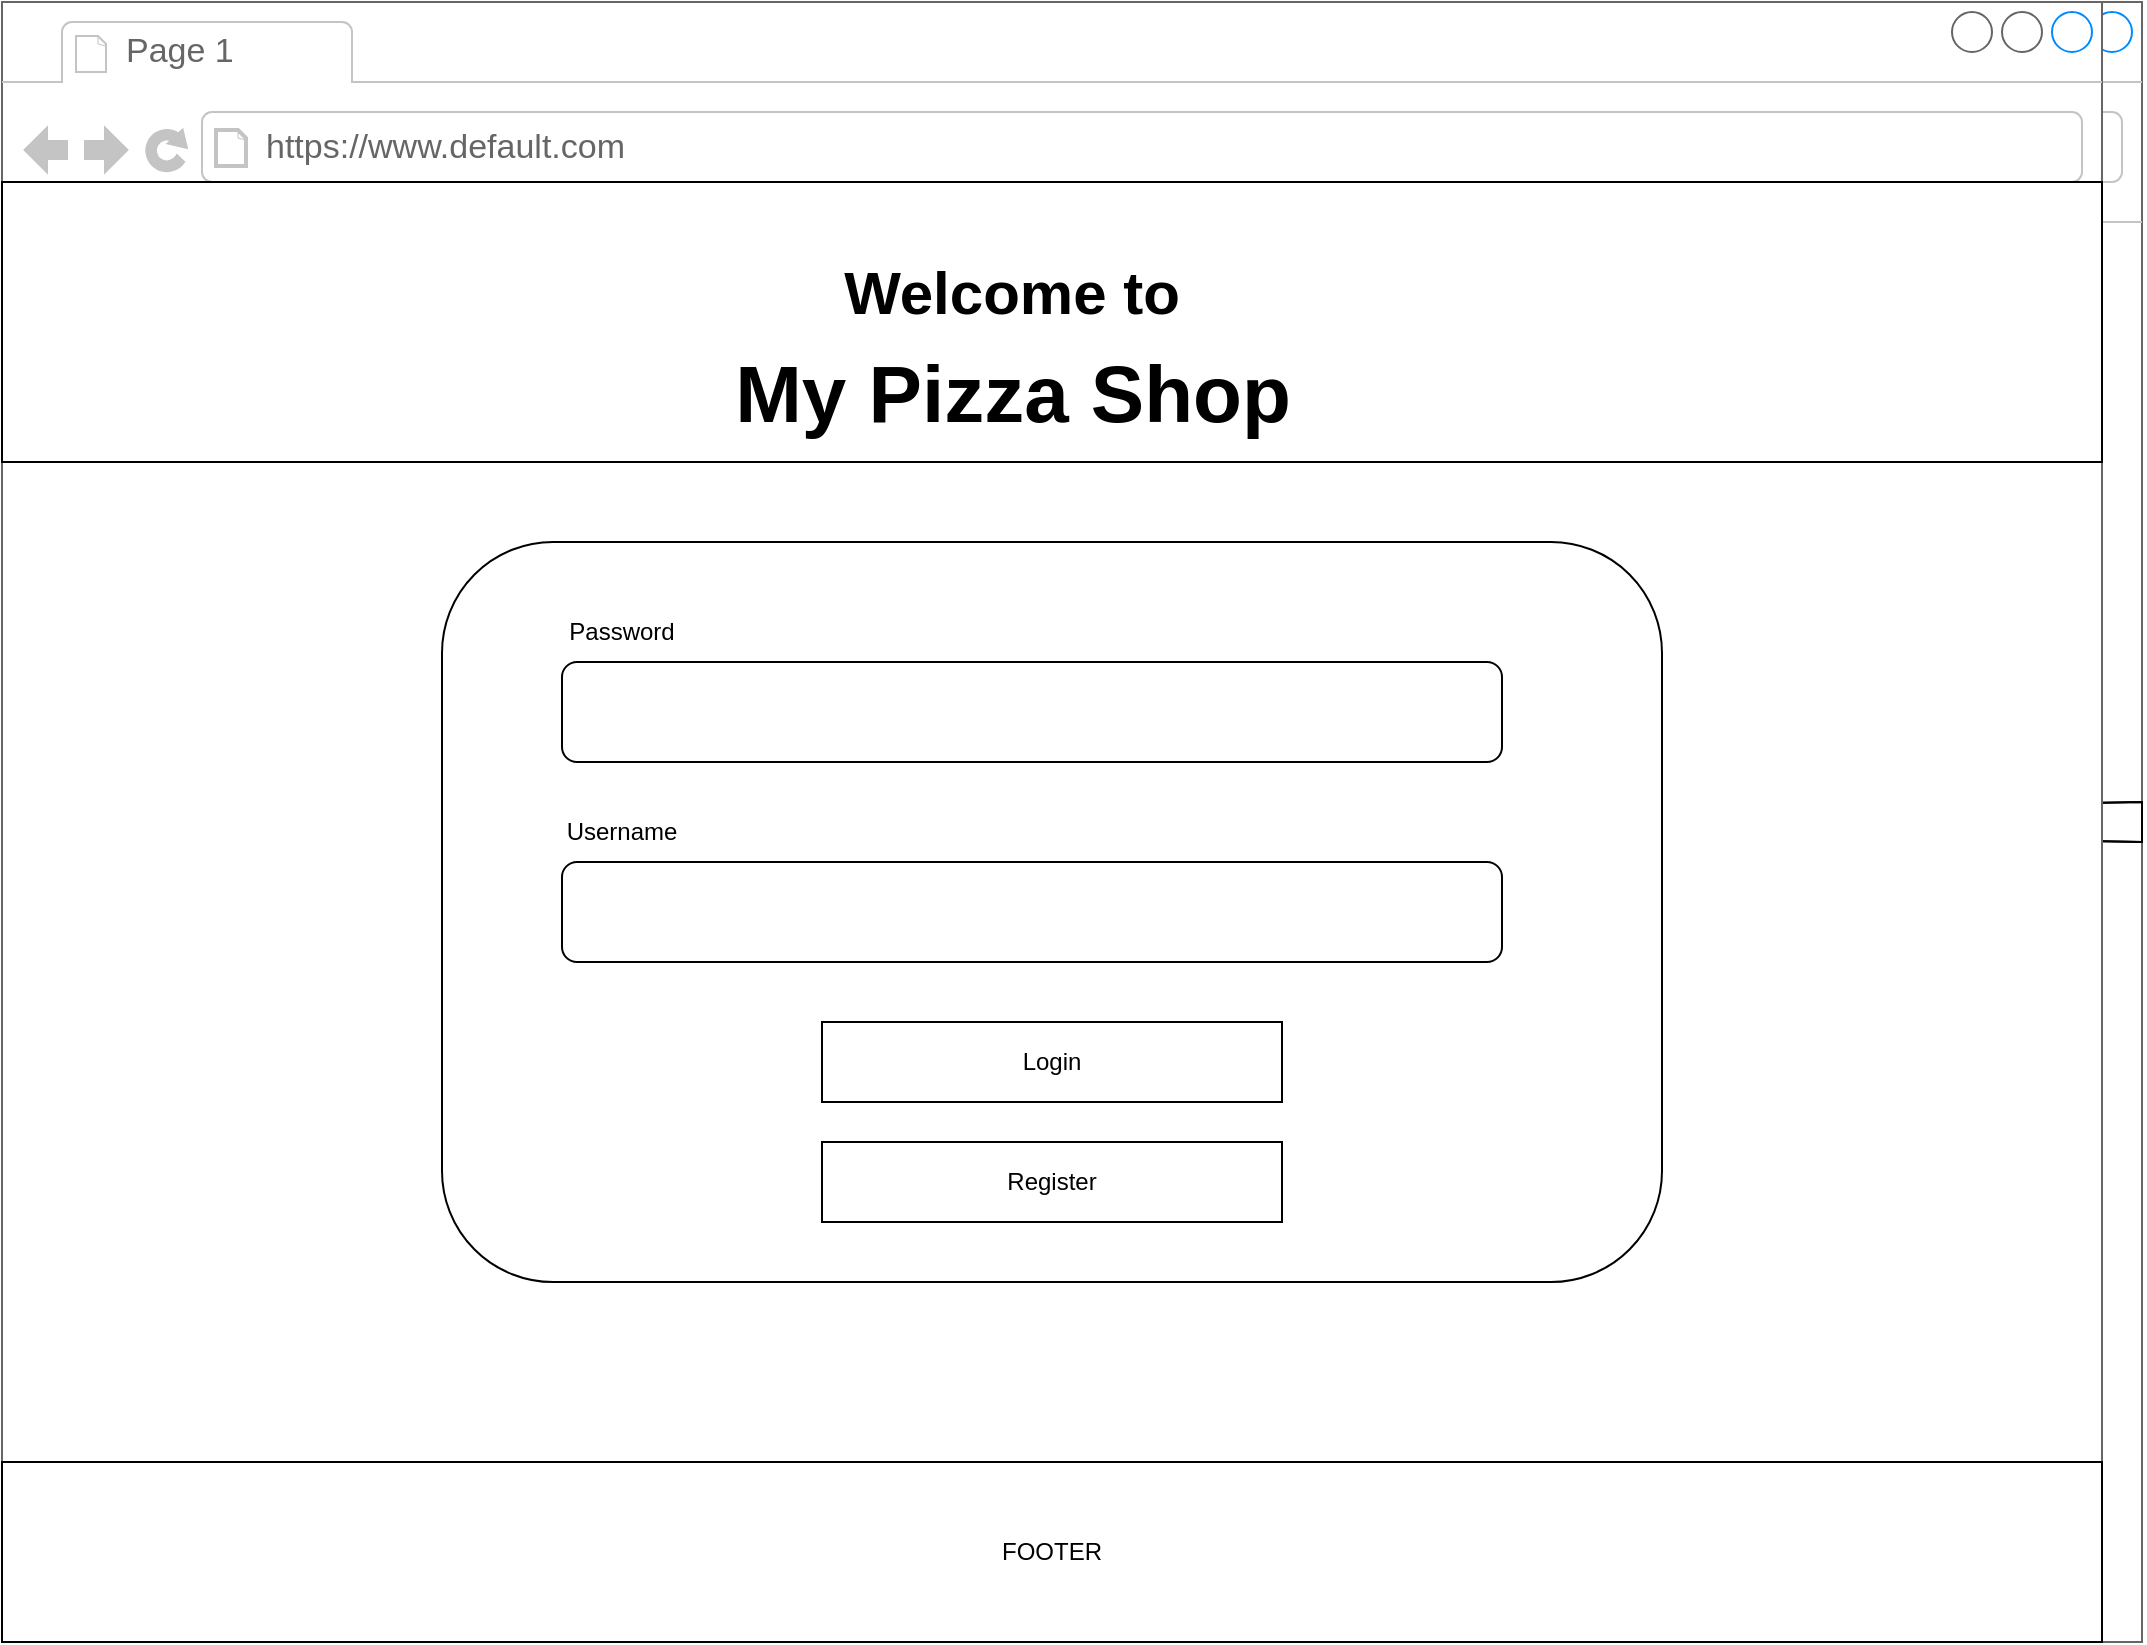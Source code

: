 <mxfile version="20.6.0" type="device"><diagram name="Page-1" id="2cc2dc42-3aac-f2a9-1cec-7a8b7cbee084"><mxGraphModel dx="-318" dy="482" grid="1" gridSize="10" guides="1" tooltips="1" connect="1" arrows="1" fold="1" page="1" pageScale="1" pageWidth="1100" pageHeight="850" background="none" math="0" shadow="0"><root><mxCell id="0"/><mxCell id="1" parent="0"/><mxCell id="7026571954dc6520-1" value="" style="strokeWidth=1;shadow=0;dashed=0;align=center;html=1;shape=mxgraph.mockup.containers.browserWindow;rSize=0;strokeColor=#666666;mainText=,;recursiveResize=0;rounded=0;labelBackgroundColor=none;fontFamily=Verdana;fontSize=12" parent="1" vertex="1"><mxGeometry x="1700" y="40" width="1050" height="820" as="geometry"/></mxCell><mxCell id="7026571954dc6520-2" value="Page 1" style="strokeWidth=1;shadow=0;dashed=0;align=center;html=1;shape=mxgraph.mockup.containers.anchor;fontSize=17;fontColor=#666666;align=left;" parent="7026571954dc6520-1" vertex="1"><mxGeometry x="60" y="12" width="110" height="26" as="geometry"/></mxCell><mxCell id="7026571954dc6520-3" value="https://www.default.com" style="strokeWidth=1;shadow=0;dashed=0;align=center;html=1;shape=mxgraph.mockup.containers.anchor;rSize=0;fontSize=17;fontColor=#666666;align=left;" parent="7026571954dc6520-1" vertex="1"><mxGeometry x="130" y="60" width="250" height="26" as="geometry"/></mxCell><mxCell id="XdrXnuQvbxu3idKPkUTi-138" value="Create a new User" style="text;html=1;strokeColor=none;fillColor=none;align=center;verticalAlign=middle;whiteSpace=wrap;rounded=0;fontSize=46;fontColor=#999999;" parent="7026571954dc6520-1" vertex="1"><mxGeometry x="40" y="140" width="590" height="50" as="geometry"/></mxCell><mxCell id="XdrXnuQvbxu3idKPkUTi-147" value="" style="rounded=0;whiteSpace=wrap;html=1;fontSize=46;fontColor=#999999;" parent="7026571954dc6520-1" vertex="1"><mxGeometry x="20" y="720" width="970" height="30" as="geometry"/></mxCell><mxCell id="XdrXnuQvbxu3idKPkUTi-146" value="" style="rounded=0;whiteSpace=wrap;html=1;fontSize=46;fontColor=#999999;" parent="7026571954dc6520-1" vertex="1"><mxGeometry x="20" y="395" width="970" height="30" as="geometry"/></mxCell><mxCell id="XdrXnuQvbxu3idKPkUTi-145" value="" style="rounded=0;whiteSpace=wrap;html=1;fontSize=46;fontColor=#999999;" parent="7026571954dc6520-1" vertex="1"><mxGeometry x="20" y="520" width="970" height="30" as="geometry"/></mxCell><mxCell id="XdrXnuQvbxu3idKPkUTi-144" value="" style="rounded=0;whiteSpace=wrap;html=1;fontSize=46;fontColor=#999999;" parent="7026571954dc6520-1" vertex="1"><mxGeometry x="20" y="450" width="970" height="30" as="geometry"/></mxCell><mxCell id="XdrXnuQvbxu3idKPkUTi-143" value="" style="rounded=0;whiteSpace=wrap;html=1;fontSize=46;fontColor=#999999;" parent="7026571954dc6520-1" vertex="1"><mxGeometry x="20" y="670" width="970" height="30" as="geometry"/></mxCell><mxCell id="XdrXnuQvbxu3idKPkUTi-142" value="" style="rounded=0;whiteSpace=wrap;html=1;fontSize=46;fontColor=#999999;" parent="7026571954dc6520-1" vertex="1"><mxGeometry x="20" y="340" width="970" height="30" as="geometry"/></mxCell><mxCell id="XdrXnuQvbxu3idKPkUTi-141" value="" style="rounded=0;whiteSpace=wrap;html=1;fontSize=46;fontColor=#999999;" parent="7026571954dc6520-1" vertex="1"><mxGeometry x="20" y="280" width="970" height="30" as="geometry"/></mxCell><mxCell id="XdrXnuQvbxu3idKPkUTi-140" value="" style="rounded=0;whiteSpace=wrap;html=1;fontSize=46;fontColor=#999999;" parent="7026571954dc6520-1" vertex="1"><mxGeometry x="20" y="210" width="970" height="30" as="geometry"/></mxCell><mxCell id="XdrXnuQvbxu3idKPkUTi-148" value="&lt;font style=&quot;font-size: 12px;&quot;&gt;Username&lt;/font&gt;" style="text;html=1;strokeColor=none;fillColor=none;align=center;verticalAlign=middle;whiteSpace=wrap;rounded=0;fontSize=12;fontColor=#999999;" parent="7026571954dc6520-1" vertex="1"><mxGeometry x="20" y="180" width="60" height="30" as="geometry"/></mxCell><mxCell id="XdrXnuQvbxu3idKPkUTi-149" value="&lt;font style=&quot;font-size: 12px;&quot;&gt;First Name&lt;/font&gt;" style="text;html=1;strokeColor=none;fillColor=none;align=center;verticalAlign=middle;whiteSpace=wrap;rounded=0;fontSize=12;fontColor=#999999;" parent="7026571954dc6520-1" vertex="1"><mxGeometry x="-10" y="250" width="120" height="30" as="geometry"/></mxCell><mxCell id="XdrXnuQvbxu3idKPkUTi-150" value="&lt;font style=&quot;font-size: 12px;&quot;&gt;Last Name&lt;/font&gt;" style="text;html=1;strokeColor=none;fillColor=none;align=center;verticalAlign=middle;whiteSpace=wrap;rounded=0;fontSize=12;fontColor=#999999;" parent="7026571954dc6520-1" vertex="1"><mxGeometry x="-10" y="310" width="120" height="30" as="geometry"/></mxCell><mxCell id="XdrXnuQvbxu3idKPkUTi-151" value="&lt;font style=&quot;font-size: 12px;&quot;&gt;Phone Number&lt;/font&gt;" style="text;html=1;strokeColor=none;fillColor=none;align=center;verticalAlign=middle;whiteSpace=wrap;rounded=0;fontSize=12;fontColor=#999999;" parent="7026571954dc6520-1" vertex="1"><mxGeometry y="370" width="120" height="30" as="geometry"/></mxCell><mxCell id="wimuFKFDv_a_maCBNdLs-9" value="" style="endArrow=none;html=1;rounded=0;" edge="1" parent="7026571954dc6520-1" source="XdrXnuQvbxu3idKPkUTi-152" target="XdrXnuQvbxu3idKPkUTi-152"><mxGeometry width="50" height="50" relative="1" as="geometry"><mxPoint x="450" y="730" as="sourcePoint"/><mxPoint x="500" y="680" as="targetPoint"/></mxGeometry></mxCell><mxCell id="wimuFKFDv_a_maCBNdLs-10" value="" style="endArrow=none;html=1;rounded=0;" edge="1" parent="7026571954dc6520-1" source="XdrXnuQvbxu3idKPkUTi-152" target="XdrXnuQvbxu3idKPkUTi-152"><mxGeometry width="50" height="50" relative="1" as="geometry"><mxPoint x="360" y="740" as="sourcePoint"/><mxPoint x="410" y="690" as="targetPoint"/></mxGeometry></mxCell><mxCell id="XdrXnuQvbxu3idKPkUTi-152" value="" style="strokeWidth=1;shadow=0;dashed=0;align=center;html=1;shape=mxgraph.mockup.containers.browserWindow;rSize=0;strokeColor=#666666;mainText=,;recursiveResize=0;rounded=0;labelBackgroundColor=none;fontFamily=Verdana;fontSize=12" parent="7026571954dc6520-1" vertex="1"><mxGeometry x="-20" width="1050" height="820" as="geometry"/></mxCell><mxCell id="XdrXnuQvbxu3idKPkUTi-153" value="Page 1" style="strokeWidth=1;shadow=0;dashed=0;align=center;html=1;shape=mxgraph.mockup.containers.anchor;fontSize=17;fontColor=#666666;align=left;" parent="XdrXnuQvbxu3idKPkUTi-152" vertex="1"><mxGeometry x="60" y="12" width="110" height="26" as="geometry"/></mxCell><mxCell id="XdrXnuQvbxu3idKPkUTi-154" value="https://www.default.com" style="strokeWidth=1;shadow=0;dashed=0;align=center;html=1;shape=mxgraph.mockup.containers.anchor;rSize=0;fontSize=17;fontColor=#666666;align=left;" parent="XdrXnuQvbxu3idKPkUTi-152" vertex="1"><mxGeometry x="130" y="60" width="250" height="26" as="geometry"/></mxCell><mxCell id="wimuFKFDv_a_maCBNdLs-1" value="" style="rounded=1;whiteSpace=wrap;html=1;" vertex="1" parent="XdrXnuQvbxu3idKPkUTi-152"><mxGeometry x="220" y="270" width="610" height="370" as="geometry"/></mxCell><mxCell id="wimuFKFDv_a_maCBNdLs-7" value="" style="rounded=1;whiteSpace=wrap;html=1;" vertex="1" parent="XdrXnuQvbxu3idKPkUTi-152"><mxGeometry x="280" y="330" width="470" height="50" as="geometry"/></mxCell><mxCell id="wimuFKFDv_a_maCBNdLs-8" value="Register" style="rounded=0;whiteSpace=wrap;html=1;" vertex="1" parent="XdrXnuQvbxu3idKPkUTi-152"><mxGeometry x="410" y="570" width="230" height="40" as="geometry"/></mxCell><mxCell id="wimuFKFDv_a_maCBNdLs-11" value="FOOTER" style="rounded=0;whiteSpace=wrap;html=1;" vertex="1" parent="XdrXnuQvbxu3idKPkUTi-152"><mxGeometry y="730" width="1050" height="90" as="geometry"/></mxCell><mxCell id="wimuFKFDv_a_maCBNdLs-12" value="Username" style="text;html=1;strokeColor=none;fillColor=none;align=center;verticalAlign=middle;whiteSpace=wrap;rounded=0;" vertex="1" parent="XdrXnuQvbxu3idKPkUTi-152"><mxGeometry x="280" y="400" width="60" height="30" as="geometry"/></mxCell><mxCell id="wimuFKFDv_a_maCBNdLs-13" value="Password" style="text;html=1;strokeColor=none;fillColor=none;align=center;verticalAlign=middle;whiteSpace=wrap;rounded=0;" vertex="1" parent="XdrXnuQvbxu3idKPkUTi-152"><mxGeometry x="280" y="300" width="60" height="30" as="geometry"/></mxCell><mxCell id="wimuFKFDv_a_maCBNdLs-18" value="" style="rounded=1;whiteSpace=wrap;html=1;" vertex="1" parent="XdrXnuQvbxu3idKPkUTi-152"><mxGeometry x="280" y="430" width="470" height="50" as="geometry"/></mxCell><mxCell id="wimuFKFDv_a_maCBNdLs-19" value="Login" style="rounded=0;whiteSpace=wrap;html=1;" vertex="1" parent="XdrXnuQvbxu3idKPkUTi-152"><mxGeometry x="410" y="510" width="230" height="40" as="geometry"/></mxCell><mxCell id="wimuFKFDv_a_maCBNdLs-20" value="" style="rounded=0;whiteSpace=wrap;html=1;" vertex="1" parent="XdrXnuQvbxu3idKPkUTi-152"><mxGeometry y="90" width="1050" height="140" as="geometry"/></mxCell><mxCell id="wimuFKFDv_a_maCBNdLs-21" value="Welcome to" style="text;html=1;strokeColor=none;fillColor=none;align=center;verticalAlign=middle;whiteSpace=wrap;rounded=0;fontSize=30;fontStyle=1" vertex="1" parent="XdrXnuQvbxu3idKPkUTi-152"><mxGeometry x="390" y="130" width="230" height="30" as="geometry"/></mxCell><mxCell id="wimuFKFDv_a_maCBNdLs-22" value="&lt;font style=&quot;font-size: 40px;&quot;&gt;&lt;b&gt;My Pizza Shop&lt;/b&gt;&lt;/font&gt;" style="text;html=1;strokeColor=none;fillColor=none;align=center;verticalAlign=middle;whiteSpace=wrap;rounded=0;fontSize=30;" vertex="1" parent="XdrXnuQvbxu3idKPkUTi-152"><mxGeometry x="302.5" y="180" width="405" height="30" as="geometry"/></mxCell></root></mxGraphModel></diagram></mxfile>